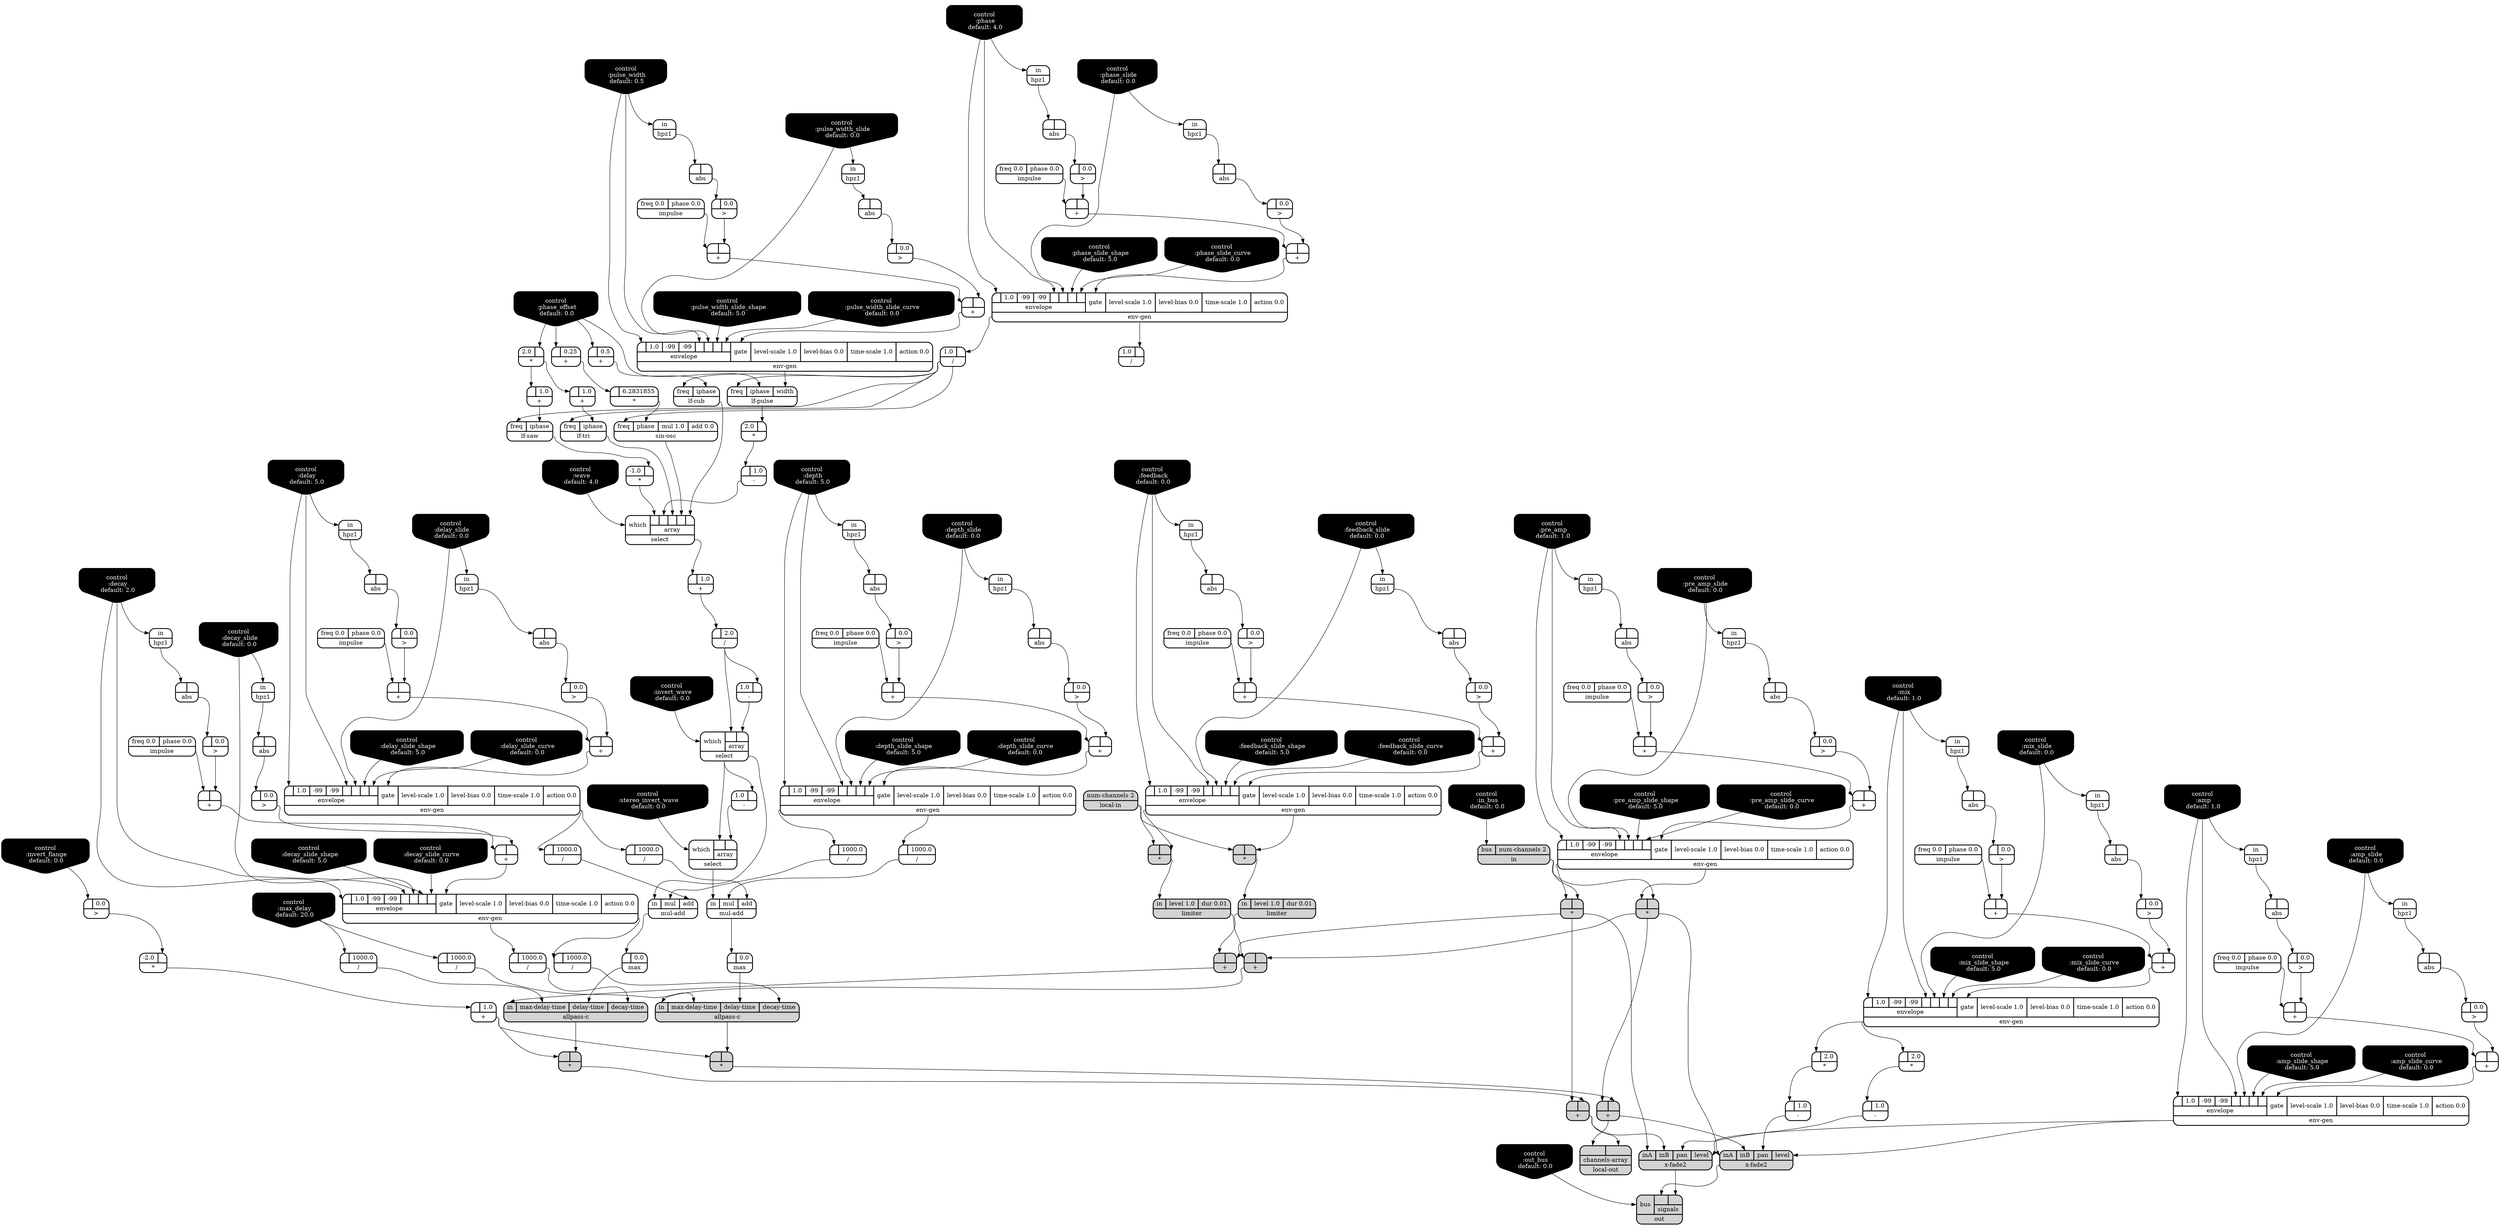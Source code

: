 digraph synthdef {
74 [label = "{{ <a> |<b> } |<__UG_NAME__>* }" style="filled, bold, rounded"  shape=record rankdir=LR];
79 [label = "{{ <a> -2.0|<b> } |<__UG_NAME__>* }" style="bold, rounded" shape=record rankdir=LR];
81 [label = "{{ <a> |<b> } |<__UG_NAME__>* }" style="filled, bold, rounded"  shape=record rankdir=LR];
94 [label = "{{ <a> |<b> } |<__UG_NAME__>* }" style="filled, bold, rounded"  shape=record rankdir=LR];
99 [label = "{{ <a> 2.0|<b> } |<__UG_NAME__>* }" style="bold, rounded" shape=record rankdir=LR];
102 [label = "{{ <a> -1.0|<b> } |<__UG_NAME__>* }" style="bold, rounded" shape=record rankdir=LR];
114 [label = "{{ <a> 2.0|<b> } |<__UG_NAME__>* }" style="bold, rounded" shape=record rankdir=LR];
118 [label = "{{ <a> |<b> 6.2831855} |<__UG_NAME__>* }" style="bold, rounded" shape=record rankdir=LR];
162 [label = "{{ <a> |<b> } |<__UG_NAME__>* }" style="filled, bold, rounded"  shape=record rankdir=LR];
166 [label = "{{ <a> |<b> } |<__UG_NAME__>* }" style="filled, bold, rounded"  shape=record rankdir=LR];
177 [label = "{{ <a> |<b> } |<__UG_NAME__>* }" style="filled, bold, rounded"  shape=record rankdir=LR];
186 [label = "{{ <a> |<b> 2.0} |<__UG_NAME__>* }" style="bold, rounded" shape=record rankdir=LR];
190 [label = "{{ <a> |<b> 2.0} |<__UG_NAME__>* }" style="bold, rounded" shape=record rankdir=LR];
48 [label = "{{ <a> |<b> } |<__UG_NAME__>+ }" style="bold, rounded" shape=record rankdir=LR];
52 [label = "{{ <a> |<b> } |<__UG_NAME__>+ }" style="bold, rounded" shape=record rankdir=LR];
57 [label = "{{ <a> |<b> } |<__UG_NAME__>+ }" style="bold, rounded" shape=record rankdir=LR];
61 [label = "{{ <a> |<b> } |<__UG_NAME__>+ }" style="bold, rounded" shape=record rankdir=LR];
68 [label = "{{ <a> |<b> } |<__UG_NAME__>+ }" style="bold, rounded" shape=record rankdir=LR];
72 [label = "{{ <a> |<b> } |<__UG_NAME__>+ }" style="bold, rounded" shape=record rankdir=LR];
77 [label = "{{ <a> |<b> 0.25} |<__UG_NAME__>+ }" style="bold, rounded" shape=record rankdir=LR];
80 [label = "{{ <a> |<b> 1.0} |<__UG_NAME__>+ }" style="bold, rounded" shape=record rankdir=LR];
87 [label = "{{ <a> |<b> } |<__UG_NAME__>+ }" style="bold, rounded" shape=record rankdir=LR];
91 [label = "{{ <a> |<b> } |<__UG_NAME__>+ }" style="bold, rounded" shape=record rankdir=LR];
95 [label = "{{ <a> |<b> } |<__UG_NAME__>+ }" style="filled, bold, rounded"  shape=record rankdir=LR];
100 [label = "{{ <a> |<b> 1.0} |<__UG_NAME__>+ }" style="bold, rounded" shape=record rankdir=LR];
107 [label = "{{ <a> |<b> } |<__UG_NAME__>+ }" style="bold, rounded" shape=record rankdir=LR];
111 [label = "{{ <a> |<b> } |<__UG_NAME__>+ }" style="bold, rounded" shape=record rankdir=LR];
116 [label = "{{ <a> |<b> 1.0} |<__UG_NAME__>+ }" style="bold, rounded" shape=record rankdir=LR];
120 [label = "{{ <a> |<b> 0.5} |<__UG_NAME__>+ }" style="bold, rounded" shape=record rankdir=LR];
123 [label = "{{ <a> |<b> 1.0} |<__UG_NAME__>+ }" style="bold, rounded" shape=record rankdir=LR];
131 [label = "{{ <a> |<b> } |<__UG_NAME__>+ }" style="bold, rounded" shape=record rankdir=LR];
135 [label = "{{ <a> |<b> } |<__UG_NAME__>+ }" style="bold, rounded" shape=record rankdir=LR];
141 [label = "{{ <a> |<b> } |<__UG_NAME__>+ }" style="bold, rounded" shape=record rankdir=LR];
145 [label = "{{ <a> |<b> } |<__UG_NAME__>+ }" style="bold, rounded" shape=record rankdir=LR];
154 [label = "{{ <a> |<b> } |<__UG_NAME__>+ }" style="bold, rounded" shape=record rankdir=LR];
158 [label = "{{ <a> |<b> } |<__UG_NAME__>+ }" style="bold, rounded" shape=record rankdir=LR];
167 [label = "{{ <a> |<b> } |<__UG_NAME__>+ }" style="filled, bold, rounded"  shape=record rankdir=LR];
178 [label = "{{ <a> |<b> } |<__UG_NAME__>+ }" style="filled, bold, rounded"  shape=record rankdir=LR];
180 [label = "{{ <a> |<b> } |<__UG_NAME__>+ }" style="bold, rounded" shape=record rankdir=LR];
184 [label = "{{ <a> |<b> } |<__UG_NAME__>+ }" style="bold, rounded" shape=record rankdir=LR];
189 [label = "{{ <a> |<b> } |<__UG_NAME__>+ }" style="filled, bold, rounded"  shape=record rankdir=LR];
115 [label = "{{ <a> |<b> 1.0} |<__UG_NAME__>- }" style="bold, rounded" shape=record rankdir=LR];
125 [label = "{{ <a> 1.0|<b> } |<__UG_NAME__>- }" style="bold, rounded" shape=record rankdir=LR];
169 [label = "{{ <a> 1.0|<b> } |<__UG_NAME__>- }" style="bold, rounded" shape=record rankdir=LR];
187 [label = "{{ <a> |<b> 1.0} |<__UG_NAME__>- }" style="bold, rounded" shape=record rankdir=LR];
191 [label = "{{ <a> |<b> 1.0} |<__UG_NAME__>- }" style="bold, rounded" shape=record rankdir=LR];
96 [label = "{{ <a> |<b> 1000.0} |<__UG_NAME__>/ }" style="bold, rounded" shape=record rankdir=LR];
98 [label = "{{ <a> 1.0|<b> } |<__UG_NAME__>/ }" style="bold, rounded" shape=record rankdir=LR];
124 [label = "{{ <a> |<b> 2.0} |<__UG_NAME__>/ }" style="bold, rounded" shape=record rankdir=LR];
137 [label = "{{ <a> |<b> 1000.0} |<__UG_NAME__>/ }" style="bold, rounded" shape=record rankdir=LR];
147 [label = "{{ <a> |<b> 1000.0} |<__UG_NAME__>/ }" style="bold, rounded" shape=record rankdir=LR];
160 [label = "{{ <a> |<b> 1000.0} |<__UG_NAME__>/ }" style="bold, rounded" shape=record rankdir=LR];
168 [label = "{{ <a> |<b> 1000.0} |<__UG_NAME__>/ }" style="bold, rounded" shape=record rankdir=LR];
171 [label = "{{ <a> |<b> 1000.0} |<__UG_NAME__>/ }" style="bold, rounded" shape=record rankdir=LR];
172 [label = "{{ <a> |<b> 1000.0} |<__UG_NAME__>/ }" style="bold, rounded" shape=record rankdir=LR];
175 [label = "{{ <a> |<b> 1000.0} |<__UG_NAME__>/ }" style="bold, rounded" shape=record rankdir=LR];
194 [label = "{{ <a> 1.0|<b> } |<__UG_NAME__>/ }" style="bold, rounded" shape=record rankdir=LR];
47 [label = "{{ <a> |<b> 0.0} |<__UG_NAME__>\> }" style="bold, rounded" shape=record rankdir=LR];
51 [label = "{{ <a> |<b> 0.0} |<__UG_NAME__>\> }" style="bold, rounded" shape=record rankdir=LR];
56 [label = "{{ <a> |<b> 0.0} |<__UG_NAME__>\> }" style="bold, rounded" shape=record rankdir=LR];
60 [label = "{{ <a> |<b> 0.0} |<__UG_NAME__>\> }" style="bold, rounded" shape=record rankdir=LR];
67 [label = "{{ <a> |<b> 0.0} |<__UG_NAME__>\> }" style="bold, rounded" shape=record rankdir=LR];
71 [label = "{{ <a> |<b> 0.0} |<__UG_NAME__>\> }" style="bold, rounded" shape=record rankdir=LR];
78 [label = "{{ <a> |<b> 0.0} |<__UG_NAME__>\> }" style="bold, rounded" shape=record rankdir=LR];
86 [label = "{{ <a> |<b> 0.0} |<__UG_NAME__>\> }" style="bold, rounded" shape=record rankdir=LR];
90 [label = "{{ <a> |<b> 0.0} |<__UG_NAME__>\> }" style="bold, rounded" shape=record rankdir=LR];
106 [label = "{{ <a> |<b> 0.0} |<__UG_NAME__>\> }" style="bold, rounded" shape=record rankdir=LR];
110 [label = "{{ <a> |<b> 0.0} |<__UG_NAME__>\> }" style="bold, rounded" shape=record rankdir=LR];
130 [label = "{{ <a> |<b> 0.0} |<__UG_NAME__>\> }" style="bold, rounded" shape=record rankdir=LR];
134 [label = "{{ <a> |<b> 0.0} |<__UG_NAME__>\> }" style="bold, rounded" shape=record rankdir=LR];
140 [label = "{{ <a> |<b> 0.0} |<__UG_NAME__>\> }" style="bold, rounded" shape=record rankdir=LR];
144 [label = "{{ <a> |<b> 0.0} |<__UG_NAME__>\> }" style="bold, rounded" shape=record rankdir=LR];
153 [label = "{{ <a> |<b> 0.0} |<__UG_NAME__>\> }" style="bold, rounded" shape=record rankdir=LR];
157 [label = "{{ <a> |<b> 0.0} |<__UG_NAME__>\> }" style="bold, rounded" shape=record rankdir=LR];
165 [label = "{{ <a> |<b> 0.0} |<__UG_NAME__>\> }" style="bold, rounded" shape=record rankdir=LR];
183 [label = "{{ <a> |<b> 0.0} |<__UG_NAME__>\> }" style="bold, rounded" shape=record rankdir=LR];
46 [label = "{{ <a> |<b> } |<__UG_NAME__>abs }" style="bold, rounded" shape=record rankdir=LR];
50 [label = "{{ <a> |<b> } |<__UG_NAME__>abs }" style="bold, rounded" shape=record rankdir=LR];
55 [label = "{{ <a> |<b> } |<__UG_NAME__>abs }" style="bold, rounded" shape=record rankdir=LR];
59 [label = "{{ <a> |<b> } |<__UG_NAME__>abs }" style="bold, rounded" shape=record rankdir=LR];
66 [label = "{{ <a> |<b> } |<__UG_NAME__>abs }" style="bold, rounded" shape=record rankdir=LR];
70 [label = "{{ <a> |<b> } |<__UG_NAME__>abs }" style="bold, rounded" shape=record rankdir=LR];
85 [label = "{{ <a> |<b> } |<__UG_NAME__>abs }" style="bold, rounded" shape=record rankdir=LR];
89 [label = "{{ <a> |<b> } |<__UG_NAME__>abs }" style="bold, rounded" shape=record rankdir=LR];
105 [label = "{{ <a> |<b> } |<__UG_NAME__>abs }" style="bold, rounded" shape=record rankdir=LR];
109 [label = "{{ <a> |<b> } |<__UG_NAME__>abs }" style="bold, rounded" shape=record rankdir=LR];
129 [label = "{{ <a> |<b> } |<__UG_NAME__>abs }" style="bold, rounded" shape=record rankdir=LR];
133 [label = "{{ <a> |<b> } |<__UG_NAME__>abs }" style="bold, rounded" shape=record rankdir=LR];
139 [label = "{{ <a> |<b> } |<__UG_NAME__>abs }" style="bold, rounded" shape=record rankdir=LR];
143 [label = "{{ <a> |<b> } |<__UG_NAME__>abs }" style="bold, rounded" shape=record rankdir=LR];
152 [label = "{{ <a> |<b> } |<__UG_NAME__>abs }" style="bold, rounded" shape=record rankdir=LR];
156 [label = "{{ <a> |<b> } |<__UG_NAME__>abs }" style="bold, rounded" shape=record rankdir=LR];
164 [label = "{{ <a> |<b> } |<__UG_NAME__>abs }" style="bold, rounded" shape=record rankdir=LR];
182 [label = "{{ <a> |<b> } |<__UG_NAME__>abs }" style="bold, rounded" shape=record rankdir=LR];
161 [label = "{{ <in> in|<max____delay____time> max-delay-time|<delay____time> delay-time|<decay____time> decay-time} |<__UG_NAME__>allpass-c }" style="filled, bold, rounded"  shape=record rankdir=LR];
176 [label = "{{ <in> in|<max____delay____time> max-delay-time|<delay____time> delay-time|<decay____time> decay-time} |<__UG_NAME__>allpass-c }" style="filled, bold, rounded"  shape=record rankdir=LR];
0 [label = "control
 :amp
 default: 1.0" shape=invhouse style="rounded, filled, bold" fillcolor=black fontcolor=white ]; 
1 [label = "control
 :amp_slide
 default: 0.0" shape=invhouse style="rounded, filled, bold" fillcolor=black fontcolor=white ]; 
2 [label = "control
 :amp_slide_shape
 default: 5.0" shape=invhouse style="rounded, filled, bold" fillcolor=black fontcolor=white ]; 
3 [label = "control
 :amp_slide_curve
 default: 0.0" shape=invhouse style="rounded, filled, bold" fillcolor=black fontcolor=white ]; 
4 [label = "control
 :mix
 default: 1.0" shape=invhouse style="rounded, filled, bold" fillcolor=black fontcolor=white ]; 
5 [label = "control
 :mix_slide
 default: 0.0" shape=invhouse style="rounded, filled, bold" fillcolor=black fontcolor=white ]; 
6 [label = "control
 :mix_slide_shape
 default: 5.0" shape=invhouse style="rounded, filled, bold" fillcolor=black fontcolor=white ]; 
7 [label = "control
 :mix_slide_curve
 default: 0.0" shape=invhouse style="rounded, filled, bold" fillcolor=black fontcolor=white ]; 
8 [label = "control
 :pre_amp
 default: 1.0" shape=invhouse style="rounded, filled, bold" fillcolor=black fontcolor=white ]; 
9 [label = "control
 :pre_amp_slide
 default: 0.0" shape=invhouse style="rounded, filled, bold" fillcolor=black fontcolor=white ]; 
10 [label = "control
 :pre_amp_slide_shape
 default: 5.0" shape=invhouse style="rounded, filled, bold" fillcolor=black fontcolor=white ]; 
11 [label = "control
 :pre_amp_slide_curve
 default: 0.0" shape=invhouse style="rounded, filled, bold" fillcolor=black fontcolor=white ]; 
12 [label = "control
 :phase
 default: 4.0" shape=invhouse style="rounded, filled, bold" fillcolor=black fontcolor=white ]; 
13 [label = "control
 :phase_slide
 default: 0.0" shape=invhouse style="rounded, filled, bold" fillcolor=black fontcolor=white ]; 
14 [label = "control
 :phase_slide_shape
 default: 5.0" shape=invhouse style="rounded, filled, bold" fillcolor=black fontcolor=white ]; 
15 [label = "control
 :phase_slide_curve
 default: 0.0" shape=invhouse style="rounded, filled, bold" fillcolor=black fontcolor=white ]; 
16 [label = "control
 :phase_offset
 default: 0.0" shape=invhouse style="rounded, filled, bold" fillcolor=black fontcolor=white ]; 
17 [label = "control
 :wave
 default: 4.0" shape=invhouse style="rounded, filled, bold" fillcolor=black fontcolor=white ]; 
18 [label = "control
 :invert_wave
 default: 0.0" shape=invhouse style="rounded, filled, bold" fillcolor=black fontcolor=white ]; 
19 [label = "control
 :stereo_invert_wave
 default: 0.0" shape=invhouse style="rounded, filled, bold" fillcolor=black fontcolor=white ]; 
20 [label = "control
 :pulse_width
 default: 0.5" shape=invhouse style="rounded, filled, bold" fillcolor=black fontcolor=white ]; 
21 [label = "control
 :pulse_width_slide
 default: 0.0" shape=invhouse style="rounded, filled, bold" fillcolor=black fontcolor=white ]; 
22 [label = "control
 :pulse_width_slide_shape
 default: 5.0" shape=invhouse style="rounded, filled, bold" fillcolor=black fontcolor=white ]; 
23 [label = "control
 :pulse_width_slide_curve
 default: 0.0" shape=invhouse style="rounded, filled, bold" fillcolor=black fontcolor=white ]; 
24 [label = "control
 :delay
 default: 5.0" shape=invhouse style="rounded, filled, bold" fillcolor=black fontcolor=white ]; 
25 [label = "control
 :delay_slide
 default: 0.0" shape=invhouse style="rounded, filled, bold" fillcolor=black fontcolor=white ]; 
26 [label = "control
 :delay_slide_shape
 default: 5.0" shape=invhouse style="rounded, filled, bold" fillcolor=black fontcolor=white ]; 
27 [label = "control
 :delay_slide_curve
 default: 0.0" shape=invhouse style="rounded, filled, bold" fillcolor=black fontcolor=white ]; 
28 [label = "control
 :max_delay
 default: 20.0" shape=invhouse style="rounded, filled, bold" fillcolor=black fontcolor=white ]; 
29 [label = "control
 :depth
 default: 5.0" shape=invhouse style="rounded, filled, bold" fillcolor=black fontcolor=white ]; 
30 [label = "control
 :depth_slide
 default: 0.0" shape=invhouse style="rounded, filled, bold" fillcolor=black fontcolor=white ]; 
31 [label = "control
 :depth_slide_shape
 default: 5.0" shape=invhouse style="rounded, filled, bold" fillcolor=black fontcolor=white ]; 
32 [label = "control
 :depth_slide_curve
 default: 0.0" shape=invhouse style="rounded, filled, bold" fillcolor=black fontcolor=white ]; 
33 [label = "control
 :feedback
 default: 0.0" shape=invhouse style="rounded, filled, bold" fillcolor=black fontcolor=white ]; 
34 [label = "control
 :feedback_slide
 default: 0.0" shape=invhouse style="rounded, filled, bold" fillcolor=black fontcolor=white ]; 
35 [label = "control
 :feedback_slide_shape
 default: 5.0" shape=invhouse style="rounded, filled, bold" fillcolor=black fontcolor=white ]; 
36 [label = "control
 :feedback_slide_curve
 default: 0.0" shape=invhouse style="rounded, filled, bold" fillcolor=black fontcolor=white ]; 
37 [label = "control
 :decay
 default: 2.0" shape=invhouse style="rounded, filled, bold" fillcolor=black fontcolor=white ]; 
38 [label = "control
 :decay_slide
 default: 0.0" shape=invhouse style="rounded, filled, bold" fillcolor=black fontcolor=white ]; 
39 [label = "control
 :decay_slide_shape
 default: 5.0" shape=invhouse style="rounded, filled, bold" fillcolor=black fontcolor=white ]; 
40 [label = "control
 :decay_slide_curve
 default: 0.0" shape=invhouse style="rounded, filled, bold" fillcolor=black fontcolor=white ]; 
41 [label = "control
 :invert_flange
 default: 0.0" shape=invhouse style="rounded, filled, bold" fillcolor=black fontcolor=white ]; 
42 [label = "control
 :in_bus
 default: 0.0" shape=invhouse style="rounded, filled, bold" fillcolor=black fontcolor=white ]; 
43 [label = "control
 :out_bus
 default: 0.0" shape=invhouse style="rounded, filled, bold" fillcolor=black fontcolor=white ]; 
62 [label = "{{ {{<envelope___control___0>|1.0|-99|-99|<envelope___control___4>|<envelope___control___5>|<envelope___control___6>|<envelope___control___7>}|envelope}|<gate> gate|<level____scale> level-scale 1.0|<level____bias> level-bias 0.0|<time____scale> time-scale 1.0|<action> action 0.0} |<__UG_NAME__>env-gen }" style="bold, rounded" shape=record rankdir=LR];
73 [label = "{{ {{<envelope___control___0>|1.0|-99|-99|<envelope___control___4>|<envelope___control___5>|<envelope___control___6>|<envelope___control___7>}|envelope}|<gate> gate|<level____scale> level-scale 1.0|<level____bias> level-bias 0.0|<time____scale> time-scale 1.0|<action> action 0.0} |<__UG_NAME__>env-gen }" style="bold, rounded" shape=record rankdir=LR];
92 [label = "{{ {{<envelope___control___0>|1.0|-99|-99|<envelope___control___4>|<envelope___control___5>|<envelope___control___6>|<envelope___control___7>}|envelope}|<gate> gate|<level____scale> level-scale 1.0|<level____bias> level-bias 0.0|<time____scale> time-scale 1.0|<action> action 0.0} |<__UG_NAME__>env-gen }" style="bold, rounded" shape=record rankdir=LR];
97 [label = "{{ {{<envelope___control___0>|1.0|-99|-99|<envelope___control___4>|<envelope___control___5>|<envelope___control___6>|<envelope___control___7>}|envelope}|<gate> gate|<level____scale> level-scale 1.0|<level____bias> level-bias 0.0|<time____scale> time-scale 1.0|<action> action 0.0} |<__UG_NAME__>env-gen }" style="bold, rounded" shape=record rankdir=LR];
112 [label = "{{ {{<envelope___control___0>|1.0|-99|-99|<envelope___control___4>|<envelope___control___5>|<envelope___control___6>|<envelope___control___7>}|envelope}|<gate> gate|<level____scale> level-scale 1.0|<level____bias> level-bias 0.0|<time____scale> time-scale 1.0|<action> action 0.0} |<__UG_NAME__>env-gen }" style="bold, rounded" shape=record rankdir=LR];
136 [label = "{{ {{<envelope___control___0>|1.0|-99|-99|<envelope___control___4>|<envelope___control___5>|<envelope___control___6>|<envelope___control___7>}|envelope}|<gate> gate|<level____scale> level-scale 1.0|<level____bias> level-bias 0.0|<time____scale> time-scale 1.0|<action> action 0.0} |<__UG_NAME__>env-gen }" style="bold, rounded" shape=record rankdir=LR];
146 [label = "{{ {{<envelope___control___0>|1.0|-99|-99|<envelope___control___4>|<envelope___control___5>|<envelope___control___6>|<envelope___control___7>}|envelope}|<gate> gate|<level____scale> level-scale 1.0|<level____bias> level-bias 0.0|<time____scale> time-scale 1.0|<action> action 0.0} |<__UG_NAME__>env-gen }" style="bold, rounded" shape=record rankdir=LR];
159 [label = "{{ {{<envelope___control___0>|1.0|-99|-99|<envelope___control___4>|<envelope___control___5>|<envelope___control___6>|<envelope___control___7>}|envelope}|<gate> gate|<level____scale> level-scale 1.0|<level____bias> level-bias 0.0|<time____scale> time-scale 1.0|<action> action 0.0} |<__UG_NAME__>env-gen }" style="bold, rounded" shape=record rankdir=LR];
185 [label = "{{ {{<envelope___control___0>|1.0|-99|-99|<envelope___control___4>|<envelope___control___5>|<envelope___control___6>|<envelope___control___7>}|envelope}|<gate> gate|<level____scale> level-scale 1.0|<level____bias> level-bias 0.0|<time____scale> time-scale 1.0|<action> action 0.0} |<__UG_NAME__>env-gen }" style="bold, rounded" shape=record rankdir=LR];
45 [label = "{{ <in> in} |<__UG_NAME__>hpz1 }" style="bold, rounded" shape=record rankdir=LR];
49 [label = "{{ <in> in} |<__UG_NAME__>hpz1 }" style="bold, rounded" shape=record rankdir=LR];
54 [label = "{{ <in> in} |<__UG_NAME__>hpz1 }" style="bold, rounded" shape=record rankdir=LR];
58 [label = "{{ <in> in} |<__UG_NAME__>hpz1 }" style="bold, rounded" shape=record rankdir=LR];
65 [label = "{{ <in> in} |<__UG_NAME__>hpz1 }" style="bold, rounded" shape=record rankdir=LR];
69 [label = "{{ <in> in} |<__UG_NAME__>hpz1 }" style="bold, rounded" shape=record rankdir=LR];
76 [label = "{{ <in> in} |<__UG_NAME__>hpz1 }" style="bold, rounded" shape=record rankdir=LR];
84 [label = "{{ <in> in} |<__UG_NAME__>hpz1 }" style="bold, rounded" shape=record rankdir=LR];
88 [label = "{{ <in> in} |<__UG_NAME__>hpz1 }" style="bold, rounded" shape=record rankdir=LR];
104 [label = "{{ <in> in} |<__UG_NAME__>hpz1 }" style="bold, rounded" shape=record rankdir=LR];
108 [label = "{{ <in> in} |<__UG_NAME__>hpz1 }" style="bold, rounded" shape=record rankdir=LR];
128 [label = "{{ <in> in} |<__UG_NAME__>hpz1 }" style="bold, rounded" shape=record rankdir=LR];
132 [label = "{{ <in> in} |<__UG_NAME__>hpz1 }" style="bold, rounded" shape=record rankdir=LR];
142 [label = "{{ <in> in} |<__UG_NAME__>hpz1 }" style="bold, rounded" shape=record rankdir=LR];
151 [label = "{{ <in> in} |<__UG_NAME__>hpz1 }" style="bold, rounded" shape=record rankdir=LR];
155 [label = "{{ <in> in} |<__UG_NAME__>hpz1 }" style="bold, rounded" shape=record rankdir=LR];
163 [label = "{{ <in> in} |<__UG_NAME__>hpz1 }" style="bold, rounded" shape=record rankdir=LR];
181 [label = "{{ <in> in} |<__UG_NAME__>hpz1 }" style="bold, rounded" shape=record rankdir=LR];
44 [label = "{{ <freq> freq 0.0|<phase> phase 0.0} |<__UG_NAME__>impulse }" style="bold, rounded" shape=record rankdir=LR];
53 [label = "{{ <freq> freq 0.0|<phase> phase 0.0} |<__UG_NAME__>impulse }" style="bold, rounded" shape=record rankdir=LR];
64 [label = "{{ <freq> freq 0.0|<phase> phase 0.0} |<__UG_NAME__>impulse }" style="bold, rounded" shape=record rankdir=LR];
83 [label = "{{ <freq> freq 0.0|<phase> phase 0.0} |<__UG_NAME__>impulse }" style="bold, rounded" shape=record rankdir=LR];
103 [label = "{{ <freq> freq 0.0|<phase> phase 0.0} |<__UG_NAME__>impulse }" style="bold, rounded" shape=record rankdir=LR];
127 [label = "{{ <freq> freq 0.0|<phase> phase 0.0} |<__UG_NAME__>impulse }" style="bold, rounded" shape=record rankdir=LR];
138 [label = "{{ <freq> freq 0.0|<phase> phase 0.0} |<__UG_NAME__>impulse }" style="bold, rounded" shape=record rankdir=LR];
150 [label = "{{ <freq> freq 0.0|<phase> phase 0.0} |<__UG_NAME__>impulse }" style="bold, rounded" shape=record rankdir=LR];
179 [label = "{{ <freq> freq 0.0|<phase> phase 0.0} |<__UG_NAME__>impulse }" style="bold, rounded" shape=record rankdir=LR];
93 [label = "{{ <bus> bus|<num____channels> num-channels 2} |<__UG_NAME__>in }" style="filled, bold, rounded"  shape=record rankdir=LR];
121 [label = "{{ <freq> freq|<iphase> iphase} |<__UG_NAME__>lf-cub }" style="bold, rounded" shape=record rankdir=LR];
113 [label = "{{ <freq> freq|<iphase> iphase|<width> width} |<__UG_NAME__>lf-pulse }" style="bold, rounded" shape=record rankdir=LR];
101 [label = "{{ <freq> freq|<iphase> iphase} |<__UG_NAME__>lf-saw }" style="bold, rounded" shape=record rankdir=LR];
117 [label = "{{ <freq> freq|<iphase> iphase} |<__UG_NAME__>lf-tri }" style="bold, rounded" shape=record rankdir=LR];
75 [label = "{{ <in> in|<level> level 1.0|<dur> dur 0.01} |<__UG_NAME__>limiter }" style="filled, bold, rounded"  shape=record rankdir=LR];
82 [label = "{{ <in> in|<level> level 1.0|<dur> dur 0.01} |<__UG_NAME__>limiter }" style="filled, bold, rounded"  shape=record rankdir=LR];
63 [label = "{{ <num____channels> num-channels 2} |<__UG_NAME__>local-in }" style="filled, bold, rounded"  shape=record rankdir=LR];
195 [label = "{{ {{<channels____array___binary____op____u____gen___0>|<channels____array___binary____op____u____gen___1>}|channels-array}} |<__UG_NAME__>local-out }" style="filled, bold, rounded"  shape=record rankdir=LR];
149 [label = "{{ <a> |<b> 0.0} |<__UG_NAME__>max }" style="bold, rounded" shape=record rankdir=LR];
174 [label = "{{ <a> |<b> 0.0} |<__UG_NAME__>max }" style="bold, rounded" shape=record rankdir=LR];
148 [label = "{{ <in> in|<mul> mul|<add> add} |<__UG_NAME__>mul-add }" style="bold, rounded" shape=record rankdir=LR];
173 [label = "{{ <in> in|<mul> mul|<add> add} |<__UG_NAME__>mul-add }" style="bold, rounded" shape=record rankdir=LR];
193 [label = "{{ <bus> bus|{{<signals___x____fade2___0>|<signals___x____fade2___1>}|signals}} |<__UG_NAME__>out }" style="filled, bold, rounded"  shape=record rankdir=LR];
122 [label = "{{ <which> which|{{<array___binary____op____u____gen___0>|<array___binary____op____u____gen___1>|<array___lf____tri___2>|<array___sin____osc___3>|<array___lf____cub___4>}|array}} |<__UG_NAME__>select }" style="bold, rounded" shape=record rankdir=LR];
126 [label = "{{ <which> which|{{<array___binary____op____u____gen___0>|<array___binary____op____u____gen___1>}|array}} |<__UG_NAME__>select }" style="bold, rounded" shape=record rankdir=LR];
170 [label = "{{ <which> which|{{<array___select___0>|<array___binary____op____u____gen___1>}|array}} |<__UG_NAME__>select }" style="bold, rounded" shape=record rankdir=LR];
119 [label = "{{ <freq> freq|<phase> phase|<mul> mul 1.0|<add> add 0.0} |<__UG_NAME__>sin-osc }" style="bold, rounded" shape=record rankdir=LR];
188 [label = "{{ <ina> inA|<inb> inB|<pan> pan|<level> level} |<__UG_NAME__>x-fade2 }" style="filled, bold, rounded"  shape=record rankdir=LR];
192 [label = "{{ <ina> inA|<inb> inB|<pan> pan|<level> level} |<__UG_NAME__>x-fade2 }" style="filled, bold, rounded"  shape=record rankdir=LR];

73:__UG_NAME__ -> 74:b ;
63:__UG_NAME__ -> 74:a ;
78:__UG_NAME__ -> 79:b ;
73:__UG_NAME__ -> 81:b ;
63:__UG_NAME__ -> 81:a ;
93:__UG_NAME__ -> 94:b ;
92:__UG_NAME__ -> 94:a ;
16:__UG_NAME__ -> 99:b ;
101:__UG_NAME__ -> 102:b ;
113:__UG_NAME__ -> 114:b ;
77:__UG_NAME__ -> 118:a ;
161:__UG_NAME__ -> 162:b ;
80:__UG_NAME__ -> 162:a ;
93:__UG_NAME__ -> 166:b ;
92:__UG_NAME__ -> 166:a ;
176:__UG_NAME__ -> 177:b ;
80:__UG_NAME__ -> 177:a ;
185:__UG_NAME__ -> 186:a ;
185:__UG_NAME__ -> 190:a ;
47:__UG_NAME__ -> 48:b ;
44:__UG_NAME__ -> 48:a ;
51:__UG_NAME__ -> 52:b ;
48:__UG_NAME__ -> 52:a ;
56:__UG_NAME__ -> 57:b ;
53:__UG_NAME__ -> 57:a ;
60:__UG_NAME__ -> 61:b ;
57:__UG_NAME__ -> 61:a ;
67:__UG_NAME__ -> 68:b ;
64:__UG_NAME__ -> 68:a ;
71:__UG_NAME__ -> 72:b ;
68:__UG_NAME__ -> 72:a ;
16:__UG_NAME__ -> 77:a ;
79:__UG_NAME__ -> 80:a ;
86:__UG_NAME__ -> 87:b ;
83:__UG_NAME__ -> 87:a ;
90:__UG_NAME__ -> 91:b ;
87:__UG_NAME__ -> 91:a ;
94:__UG_NAME__ -> 95:b ;
82:__UG_NAME__ -> 95:a ;
99:__UG_NAME__ -> 100:a ;
106:__UG_NAME__ -> 107:b ;
103:__UG_NAME__ -> 107:a ;
110:__UG_NAME__ -> 111:b ;
107:__UG_NAME__ -> 111:a ;
99:__UG_NAME__ -> 116:a ;
16:__UG_NAME__ -> 120:a ;
122:__UG_NAME__ -> 123:a ;
130:__UG_NAME__ -> 131:b ;
127:__UG_NAME__ -> 131:a ;
134:__UG_NAME__ -> 135:b ;
131:__UG_NAME__ -> 135:a ;
140:__UG_NAME__ -> 141:b ;
138:__UG_NAME__ -> 141:a ;
144:__UG_NAME__ -> 145:b ;
141:__UG_NAME__ -> 145:a ;
153:__UG_NAME__ -> 154:b ;
150:__UG_NAME__ -> 154:a ;
157:__UG_NAME__ -> 158:b ;
154:__UG_NAME__ -> 158:a ;
166:__UG_NAME__ -> 167:b ;
75:__UG_NAME__ -> 167:a ;
177:__UG_NAME__ -> 178:b ;
166:__UG_NAME__ -> 178:a ;
165:__UG_NAME__ -> 180:b ;
179:__UG_NAME__ -> 180:a ;
183:__UG_NAME__ -> 184:b ;
180:__UG_NAME__ -> 184:a ;
162:__UG_NAME__ -> 189:b ;
94:__UG_NAME__ -> 189:a ;
114:__UG_NAME__ -> 115:a ;
124:__UG_NAME__ -> 125:b ;
126:__UG_NAME__ -> 169:b ;
186:__UG_NAME__ -> 187:a ;
190:__UG_NAME__ -> 191:a ;
28:__UG_NAME__ -> 96:a ;
97:__UG_NAME__ -> 98:b ;
123:__UG_NAME__ -> 124:a ;
136:__UG_NAME__ -> 137:a ;
146:__UG_NAME__ -> 147:a ;
159:__UG_NAME__ -> 160:a ;
28:__UG_NAME__ -> 168:a ;
136:__UG_NAME__ -> 171:a ;
146:__UG_NAME__ -> 172:a ;
159:__UG_NAME__ -> 175:a ;
97:__UG_NAME__ -> 194:b ;
46:__UG_NAME__ -> 47:a ;
50:__UG_NAME__ -> 51:a ;
55:__UG_NAME__ -> 56:a ;
59:__UG_NAME__ -> 60:a ;
66:__UG_NAME__ -> 67:a ;
70:__UG_NAME__ -> 71:a ;
41:__UG_NAME__ -> 78:a ;
85:__UG_NAME__ -> 86:a ;
89:__UG_NAME__ -> 90:a ;
105:__UG_NAME__ -> 106:a ;
109:__UG_NAME__ -> 110:a ;
129:__UG_NAME__ -> 130:a ;
133:__UG_NAME__ -> 134:a ;
139:__UG_NAME__ -> 140:a ;
143:__UG_NAME__ -> 144:a ;
152:__UG_NAME__ -> 153:a ;
156:__UG_NAME__ -> 157:a ;
164:__UG_NAME__ -> 165:a ;
182:__UG_NAME__ -> 183:a ;
45:__UG_NAME__ -> 46:a ;
49:__UG_NAME__ -> 50:a ;
54:__UG_NAME__ -> 55:a ;
58:__UG_NAME__ -> 59:a ;
65:__UG_NAME__ -> 66:a ;
69:__UG_NAME__ -> 70:a ;
84:__UG_NAME__ -> 85:a ;
88:__UG_NAME__ -> 89:a ;
104:__UG_NAME__ -> 105:a ;
108:__UG_NAME__ -> 109:a ;
128:__UG_NAME__ -> 129:a ;
132:__UG_NAME__ -> 133:a ;
76:__UG_NAME__ -> 139:a ;
142:__UG_NAME__ -> 143:a ;
151:__UG_NAME__ -> 152:a ;
155:__UG_NAME__ -> 156:a ;
163:__UG_NAME__ -> 164:a ;
181:__UG_NAME__ -> 182:a ;
160:__UG_NAME__ -> 161:decay____time ;
149:__UG_NAME__ -> 161:delay____time ;
96:__UG_NAME__ -> 161:max____delay____time ;
95:__UG_NAME__ -> 161:in ;
175:__UG_NAME__ -> 176:decay____time ;
174:__UG_NAME__ -> 176:delay____time ;
168:__UG_NAME__ -> 176:max____delay____time ;
167:__UG_NAME__ -> 176:in ;
61:__UG_NAME__ -> 62:gate ;
0:__UG_NAME__ -> 62:envelope___control___0 ;
0:__UG_NAME__ -> 62:envelope___control___4 ;
1:__UG_NAME__ -> 62:envelope___control___5 ;
2:__UG_NAME__ -> 62:envelope___control___6 ;
3:__UG_NAME__ -> 62:envelope___control___7 ;
72:__UG_NAME__ -> 73:gate ;
33:__UG_NAME__ -> 73:envelope___control___0 ;
33:__UG_NAME__ -> 73:envelope___control___4 ;
34:__UG_NAME__ -> 73:envelope___control___5 ;
35:__UG_NAME__ -> 73:envelope___control___6 ;
36:__UG_NAME__ -> 73:envelope___control___7 ;
91:__UG_NAME__ -> 92:gate ;
8:__UG_NAME__ -> 92:envelope___control___0 ;
8:__UG_NAME__ -> 92:envelope___control___4 ;
9:__UG_NAME__ -> 92:envelope___control___5 ;
10:__UG_NAME__ -> 92:envelope___control___6 ;
11:__UG_NAME__ -> 92:envelope___control___7 ;
52:__UG_NAME__ -> 97:gate ;
12:__UG_NAME__ -> 97:envelope___control___0 ;
12:__UG_NAME__ -> 97:envelope___control___4 ;
13:__UG_NAME__ -> 97:envelope___control___5 ;
14:__UG_NAME__ -> 97:envelope___control___6 ;
15:__UG_NAME__ -> 97:envelope___control___7 ;
111:__UG_NAME__ -> 112:gate ;
20:__UG_NAME__ -> 112:envelope___control___0 ;
20:__UG_NAME__ -> 112:envelope___control___4 ;
21:__UG_NAME__ -> 112:envelope___control___5 ;
22:__UG_NAME__ -> 112:envelope___control___6 ;
23:__UG_NAME__ -> 112:envelope___control___7 ;
135:__UG_NAME__ -> 136:gate ;
29:__UG_NAME__ -> 136:envelope___control___0 ;
29:__UG_NAME__ -> 136:envelope___control___4 ;
30:__UG_NAME__ -> 136:envelope___control___5 ;
31:__UG_NAME__ -> 136:envelope___control___6 ;
32:__UG_NAME__ -> 136:envelope___control___7 ;
145:__UG_NAME__ -> 146:gate ;
24:__UG_NAME__ -> 146:envelope___control___0 ;
24:__UG_NAME__ -> 146:envelope___control___4 ;
25:__UG_NAME__ -> 146:envelope___control___5 ;
26:__UG_NAME__ -> 146:envelope___control___6 ;
27:__UG_NAME__ -> 146:envelope___control___7 ;
158:__UG_NAME__ -> 159:gate ;
37:__UG_NAME__ -> 159:envelope___control___0 ;
37:__UG_NAME__ -> 159:envelope___control___4 ;
38:__UG_NAME__ -> 159:envelope___control___5 ;
39:__UG_NAME__ -> 159:envelope___control___6 ;
40:__UG_NAME__ -> 159:envelope___control___7 ;
184:__UG_NAME__ -> 185:gate ;
4:__UG_NAME__ -> 185:envelope___control___0 ;
4:__UG_NAME__ -> 185:envelope___control___4 ;
5:__UG_NAME__ -> 185:envelope___control___5 ;
6:__UG_NAME__ -> 185:envelope___control___6 ;
7:__UG_NAME__ -> 185:envelope___control___7 ;
12:__UG_NAME__ -> 45:in ;
13:__UG_NAME__ -> 49:in ;
0:__UG_NAME__ -> 54:in ;
1:__UG_NAME__ -> 58:in ;
33:__UG_NAME__ -> 65:in ;
34:__UG_NAME__ -> 69:in ;
24:__UG_NAME__ -> 76:in ;
8:__UG_NAME__ -> 84:in ;
9:__UG_NAME__ -> 88:in ;
20:__UG_NAME__ -> 104:in ;
21:__UG_NAME__ -> 108:in ;
29:__UG_NAME__ -> 128:in ;
30:__UG_NAME__ -> 132:in ;
25:__UG_NAME__ -> 142:in ;
37:__UG_NAME__ -> 151:in ;
38:__UG_NAME__ -> 155:in ;
4:__UG_NAME__ -> 163:in ;
5:__UG_NAME__ -> 181:in ;
42:__UG_NAME__ -> 93:bus ;
120:__UG_NAME__ -> 121:iphase ;
98:__UG_NAME__ -> 121:freq ;
112:__UG_NAME__ -> 113:width ;
16:__UG_NAME__ -> 113:iphase ;
98:__UG_NAME__ -> 113:freq ;
100:__UG_NAME__ -> 101:iphase ;
98:__UG_NAME__ -> 101:freq ;
116:__UG_NAME__ -> 117:iphase ;
98:__UG_NAME__ -> 117:freq ;
74:__UG_NAME__ -> 75:in ;
81:__UG_NAME__ -> 82:in ;
178:__UG_NAME__ -> 195:channels____array___binary____op____u____gen___0 ;
189:__UG_NAME__ -> 195:channels____array___binary____op____u____gen___1 ;
148:__UG_NAME__ -> 149:a ;
173:__UG_NAME__ -> 174:a ;
147:__UG_NAME__ -> 148:add ;
137:__UG_NAME__ -> 148:mul ;
126:__UG_NAME__ -> 148:in ;
172:__UG_NAME__ -> 173:add ;
171:__UG_NAME__ -> 173:mul ;
170:__UG_NAME__ -> 173:in ;
188:__UG_NAME__ -> 193:signals___x____fade2___0 ;
192:__UG_NAME__ -> 193:signals___x____fade2___1 ;
43:__UG_NAME__ -> 193:bus ;
102:__UG_NAME__ -> 122:array___binary____op____u____gen___0 ;
115:__UG_NAME__ -> 122:array___binary____op____u____gen___1 ;
117:__UG_NAME__ -> 122:array___lf____tri___2 ;
119:__UG_NAME__ -> 122:array___sin____osc___3 ;
121:__UG_NAME__ -> 122:array___lf____cub___4 ;
17:__UG_NAME__ -> 122:which ;
124:__UG_NAME__ -> 126:array___binary____op____u____gen___0 ;
125:__UG_NAME__ -> 126:array___binary____op____u____gen___1 ;
18:__UG_NAME__ -> 126:which ;
126:__UG_NAME__ -> 170:array___select___0 ;
169:__UG_NAME__ -> 170:array___binary____op____u____gen___1 ;
19:__UG_NAME__ -> 170:which ;
118:__UG_NAME__ -> 119:phase ;
98:__UG_NAME__ -> 119:freq ;
62:__UG_NAME__ -> 188:level ;
187:__UG_NAME__ -> 188:pan ;
178:__UG_NAME__ -> 188:inb ;
166:__UG_NAME__ -> 188:ina ;
62:__UG_NAME__ -> 192:level ;
191:__UG_NAME__ -> 192:pan ;
189:__UG_NAME__ -> 192:inb ;
94:__UG_NAME__ -> 192:ina ;

}